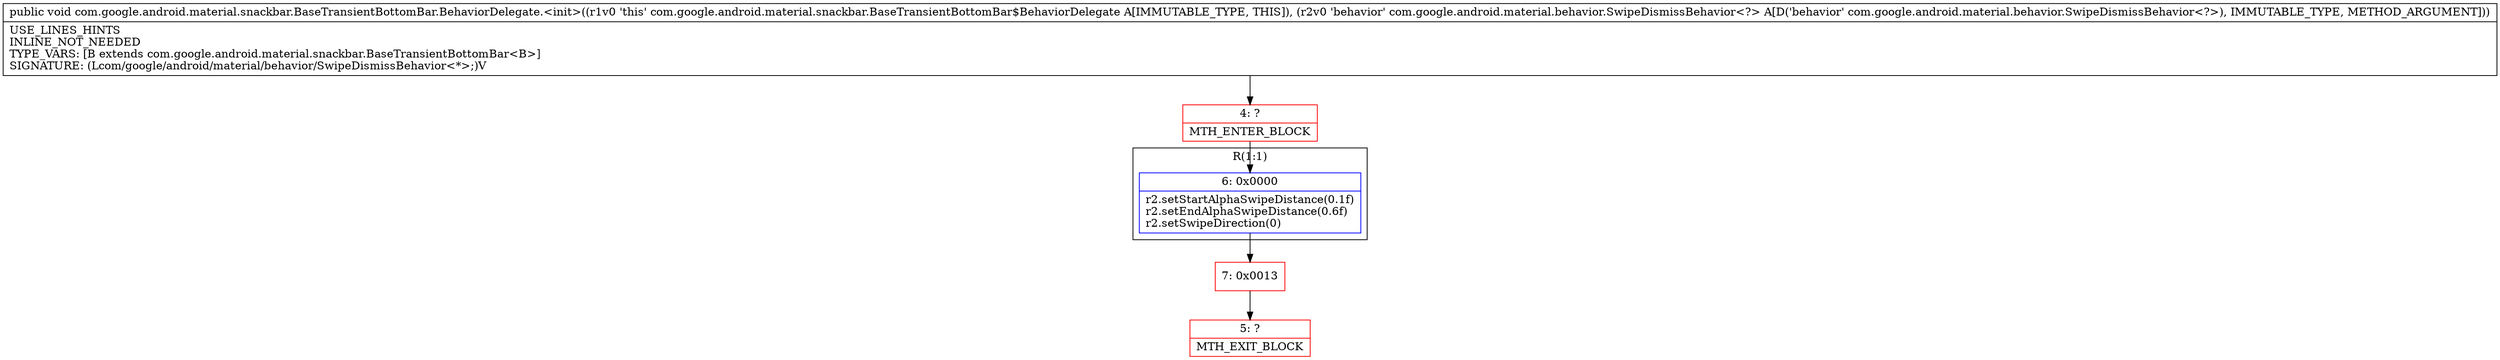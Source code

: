 digraph "CFG forcom.google.android.material.snackbar.BaseTransientBottomBar.BehaviorDelegate.\<init\>(Lcom\/google\/android\/material\/behavior\/SwipeDismissBehavior;)V" {
subgraph cluster_Region_674546426 {
label = "R(1:1)";
node [shape=record,color=blue];
Node_6 [shape=record,label="{6\:\ 0x0000|r2.setStartAlphaSwipeDistance(0.1f)\lr2.setEndAlphaSwipeDistance(0.6f)\lr2.setSwipeDirection(0)\l}"];
}
Node_4 [shape=record,color=red,label="{4\:\ ?|MTH_ENTER_BLOCK\l}"];
Node_7 [shape=record,color=red,label="{7\:\ 0x0013}"];
Node_5 [shape=record,color=red,label="{5\:\ ?|MTH_EXIT_BLOCK\l}"];
MethodNode[shape=record,label="{public void com.google.android.material.snackbar.BaseTransientBottomBar.BehaviorDelegate.\<init\>((r1v0 'this' com.google.android.material.snackbar.BaseTransientBottomBar$BehaviorDelegate A[IMMUTABLE_TYPE, THIS]), (r2v0 'behavior' com.google.android.material.behavior.SwipeDismissBehavior\<?\> A[D('behavior' com.google.android.material.behavior.SwipeDismissBehavior\<?\>), IMMUTABLE_TYPE, METHOD_ARGUMENT]))  | USE_LINES_HINTS\lINLINE_NOT_NEEDED\lTYPE_VARS: [B extends com.google.android.material.snackbar.BaseTransientBottomBar\<B\>]\lSIGNATURE: (Lcom\/google\/android\/material\/behavior\/SwipeDismissBehavior\<*\>;)V\l}"];
MethodNode -> Node_4;Node_6 -> Node_7;
Node_4 -> Node_6;
Node_7 -> Node_5;
}

